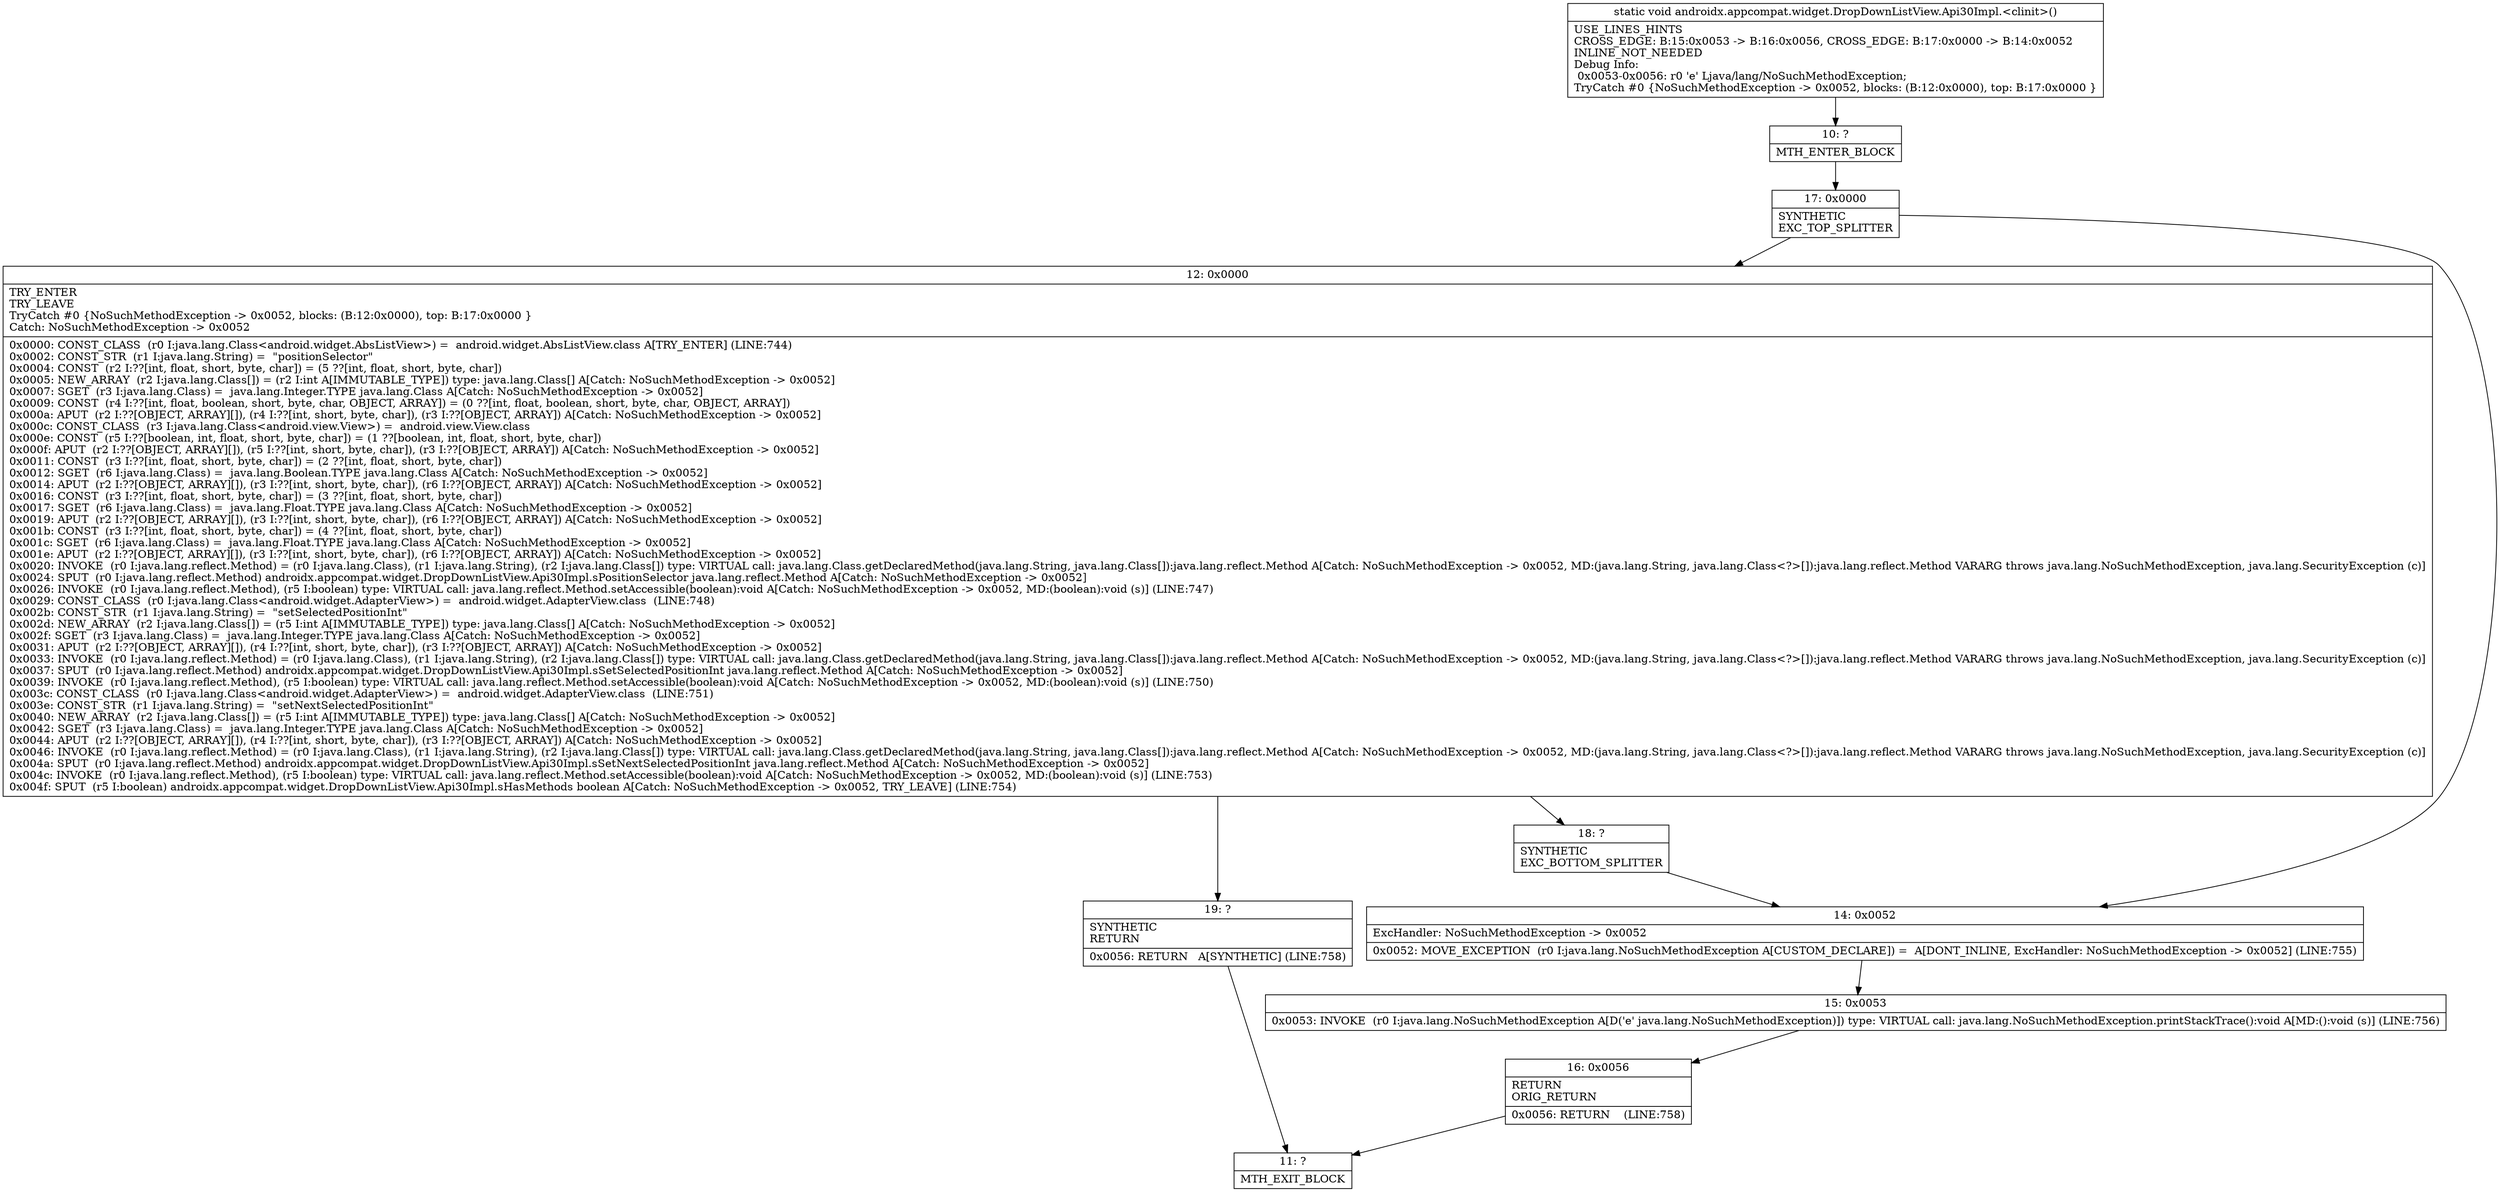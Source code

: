 digraph "CFG forandroidx.appcompat.widget.DropDownListView.Api30Impl.\<clinit\>()V" {
Node_10 [shape=record,label="{10\:\ ?|MTH_ENTER_BLOCK\l}"];
Node_17 [shape=record,label="{17\:\ 0x0000|SYNTHETIC\lEXC_TOP_SPLITTER\l}"];
Node_12 [shape=record,label="{12\:\ 0x0000|TRY_ENTER\lTRY_LEAVE\lTryCatch #0 \{NoSuchMethodException \-\> 0x0052, blocks: (B:12:0x0000), top: B:17:0x0000 \}\lCatch: NoSuchMethodException \-\> 0x0052\l|0x0000: CONST_CLASS  (r0 I:java.lang.Class\<android.widget.AbsListView\>) =  android.widget.AbsListView.class A[TRY_ENTER] (LINE:744)\l0x0002: CONST_STR  (r1 I:java.lang.String) =  \"positionSelector\" \l0x0004: CONST  (r2 I:??[int, float, short, byte, char]) = (5 ??[int, float, short, byte, char]) \l0x0005: NEW_ARRAY  (r2 I:java.lang.Class[]) = (r2 I:int A[IMMUTABLE_TYPE]) type: java.lang.Class[] A[Catch: NoSuchMethodException \-\> 0x0052]\l0x0007: SGET  (r3 I:java.lang.Class) =  java.lang.Integer.TYPE java.lang.Class A[Catch: NoSuchMethodException \-\> 0x0052]\l0x0009: CONST  (r4 I:??[int, float, boolean, short, byte, char, OBJECT, ARRAY]) = (0 ??[int, float, boolean, short, byte, char, OBJECT, ARRAY]) \l0x000a: APUT  (r2 I:??[OBJECT, ARRAY][]), (r4 I:??[int, short, byte, char]), (r3 I:??[OBJECT, ARRAY]) A[Catch: NoSuchMethodException \-\> 0x0052]\l0x000c: CONST_CLASS  (r3 I:java.lang.Class\<android.view.View\>) =  android.view.View.class \l0x000e: CONST  (r5 I:??[boolean, int, float, short, byte, char]) = (1 ??[boolean, int, float, short, byte, char]) \l0x000f: APUT  (r2 I:??[OBJECT, ARRAY][]), (r5 I:??[int, short, byte, char]), (r3 I:??[OBJECT, ARRAY]) A[Catch: NoSuchMethodException \-\> 0x0052]\l0x0011: CONST  (r3 I:??[int, float, short, byte, char]) = (2 ??[int, float, short, byte, char]) \l0x0012: SGET  (r6 I:java.lang.Class) =  java.lang.Boolean.TYPE java.lang.Class A[Catch: NoSuchMethodException \-\> 0x0052]\l0x0014: APUT  (r2 I:??[OBJECT, ARRAY][]), (r3 I:??[int, short, byte, char]), (r6 I:??[OBJECT, ARRAY]) A[Catch: NoSuchMethodException \-\> 0x0052]\l0x0016: CONST  (r3 I:??[int, float, short, byte, char]) = (3 ??[int, float, short, byte, char]) \l0x0017: SGET  (r6 I:java.lang.Class) =  java.lang.Float.TYPE java.lang.Class A[Catch: NoSuchMethodException \-\> 0x0052]\l0x0019: APUT  (r2 I:??[OBJECT, ARRAY][]), (r3 I:??[int, short, byte, char]), (r6 I:??[OBJECT, ARRAY]) A[Catch: NoSuchMethodException \-\> 0x0052]\l0x001b: CONST  (r3 I:??[int, float, short, byte, char]) = (4 ??[int, float, short, byte, char]) \l0x001c: SGET  (r6 I:java.lang.Class) =  java.lang.Float.TYPE java.lang.Class A[Catch: NoSuchMethodException \-\> 0x0052]\l0x001e: APUT  (r2 I:??[OBJECT, ARRAY][]), (r3 I:??[int, short, byte, char]), (r6 I:??[OBJECT, ARRAY]) A[Catch: NoSuchMethodException \-\> 0x0052]\l0x0020: INVOKE  (r0 I:java.lang.reflect.Method) = (r0 I:java.lang.Class), (r1 I:java.lang.String), (r2 I:java.lang.Class[]) type: VIRTUAL call: java.lang.Class.getDeclaredMethod(java.lang.String, java.lang.Class[]):java.lang.reflect.Method A[Catch: NoSuchMethodException \-\> 0x0052, MD:(java.lang.String, java.lang.Class\<?\>[]):java.lang.reflect.Method VARARG throws java.lang.NoSuchMethodException, java.lang.SecurityException (c)]\l0x0024: SPUT  (r0 I:java.lang.reflect.Method) androidx.appcompat.widget.DropDownListView.Api30Impl.sPositionSelector java.lang.reflect.Method A[Catch: NoSuchMethodException \-\> 0x0052]\l0x0026: INVOKE  (r0 I:java.lang.reflect.Method), (r5 I:boolean) type: VIRTUAL call: java.lang.reflect.Method.setAccessible(boolean):void A[Catch: NoSuchMethodException \-\> 0x0052, MD:(boolean):void (s)] (LINE:747)\l0x0029: CONST_CLASS  (r0 I:java.lang.Class\<android.widget.AdapterView\>) =  android.widget.AdapterView.class  (LINE:748)\l0x002b: CONST_STR  (r1 I:java.lang.String) =  \"setSelectedPositionInt\" \l0x002d: NEW_ARRAY  (r2 I:java.lang.Class[]) = (r5 I:int A[IMMUTABLE_TYPE]) type: java.lang.Class[] A[Catch: NoSuchMethodException \-\> 0x0052]\l0x002f: SGET  (r3 I:java.lang.Class) =  java.lang.Integer.TYPE java.lang.Class A[Catch: NoSuchMethodException \-\> 0x0052]\l0x0031: APUT  (r2 I:??[OBJECT, ARRAY][]), (r4 I:??[int, short, byte, char]), (r3 I:??[OBJECT, ARRAY]) A[Catch: NoSuchMethodException \-\> 0x0052]\l0x0033: INVOKE  (r0 I:java.lang.reflect.Method) = (r0 I:java.lang.Class), (r1 I:java.lang.String), (r2 I:java.lang.Class[]) type: VIRTUAL call: java.lang.Class.getDeclaredMethod(java.lang.String, java.lang.Class[]):java.lang.reflect.Method A[Catch: NoSuchMethodException \-\> 0x0052, MD:(java.lang.String, java.lang.Class\<?\>[]):java.lang.reflect.Method VARARG throws java.lang.NoSuchMethodException, java.lang.SecurityException (c)]\l0x0037: SPUT  (r0 I:java.lang.reflect.Method) androidx.appcompat.widget.DropDownListView.Api30Impl.sSetSelectedPositionInt java.lang.reflect.Method A[Catch: NoSuchMethodException \-\> 0x0052]\l0x0039: INVOKE  (r0 I:java.lang.reflect.Method), (r5 I:boolean) type: VIRTUAL call: java.lang.reflect.Method.setAccessible(boolean):void A[Catch: NoSuchMethodException \-\> 0x0052, MD:(boolean):void (s)] (LINE:750)\l0x003c: CONST_CLASS  (r0 I:java.lang.Class\<android.widget.AdapterView\>) =  android.widget.AdapterView.class  (LINE:751)\l0x003e: CONST_STR  (r1 I:java.lang.String) =  \"setNextSelectedPositionInt\" \l0x0040: NEW_ARRAY  (r2 I:java.lang.Class[]) = (r5 I:int A[IMMUTABLE_TYPE]) type: java.lang.Class[] A[Catch: NoSuchMethodException \-\> 0x0052]\l0x0042: SGET  (r3 I:java.lang.Class) =  java.lang.Integer.TYPE java.lang.Class A[Catch: NoSuchMethodException \-\> 0x0052]\l0x0044: APUT  (r2 I:??[OBJECT, ARRAY][]), (r4 I:??[int, short, byte, char]), (r3 I:??[OBJECT, ARRAY]) A[Catch: NoSuchMethodException \-\> 0x0052]\l0x0046: INVOKE  (r0 I:java.lang.reflect.Method) = (r0 I:java.lang.Class), (r1 I:java.lang.String), (r2 I:java.lang.Class[]) type: VIRTUAL call: java.lang.Class.getDeclaredMethod(java.lang.String, java.lang.Class[]):java.lang.reflect.Method A[Catch: NoSuchMethodException \-\> 0x0052, MD:(java.lang.String, java.lang.Class\<?\>[]):java.lang.reflect.Method VARARG throws java.lang.NoSuchMethodException, java.lang.SecurityException (c)]\l0x004a: SPUT  (r0 I:java.lang.reflect.Method) androidx.appcompat.widget.DropDownListView.Api30Impl.sSetNextSelectedPositionInt java.lang.reflect.Method A[Catch: NoSuchMethodException \-\> 0x0052]\l0x004c: INVOKE  (r0 I:java.lang.reflect.Method), (r5 I:boolean) type: VIRTUAL call: java.lang.reflect.Method.setAccessible(boolean):void A[Catch: NoSuchMethodException \-\> 0x0052, MD:(boolean):void (s)] (LINE:753)\l0x004f: SPUT  (r5 I:boolean) androidx.appcompat.widget.DropDownListView.Api30Impl.sHasMethods boolean A[Catch: NoSuchMethodException \-\> 0x0052, TRY_LEAVE] (LINE:754)\l}"];
Node_18 [shape=record,label="{18\:\ ?|SYNTHETIC\lEXC_BOTTOM_SPLITTER\l}"];
Node_19 [shape=record,label="{19\:\ ?|SYNTHETIC\lRETURN\l|0x0056: RETURN   A[SYNTHETIC] (LINE:758)\l}"];
Node_11 [shape=record,label="{11\:\ ?|MTH_EXIT_BLOCK\l}"];
Node_14 [shape=record,label="{14\:\ 0x0052|ExcHandler: NoSuchMethodException \-\> 0x0052\l|0x0052: MOVE_EXCEPTION  (r0 I:java.lang.NoSuchMethodException A[CUSTOM_DECLARE]) =  A[DONT_INLINE, ExcHandler: NoSuchMethodException \-\> 0x0052] (LINE:755)\l}"];
Node_15 [shape=record,label="{15\:\ 0x0053|0x0053: INVOKE  (r0 I:java.lang.NoSuchMethodException A[D('e' java.lang.NoSuchMethodException)]) type: VIRTUAL call: java.lang.NoSuchMethodException.printStackTrace():void A[MD:():void (s)] (LINE:756)\l}"];
Node_16 [shape=record,label="{16\:\ 0x0056|RETURN\lORIG_RETURN\l|0x0056: RETURN    (LINE:758)\l}"];
MethodNode[shape=record,label="{static void androidx.appcompat.widget.DropDownListView.Api30Impl.\<clinit\>()  | USE_LINES_HINTS\lCROSS_EDGE: B:15:0x0053 \-\> B:16:0x0056, CROSS_EDGE: B:17:0x0000 \-\> B:14:0x0052\lINLINE_NOT_NEEDED\lDebug Info:\l  0x0053\-0x0056: r0 'e' Ljava\/lang\/NoSuchMethodException;\lTryCatch #0 \{NoSuchMethodException \-\> 0x0052, blocks: (B:12:0x0000), top: B:17:0x0000 \}\l}"];
MethodNode -> Node_10;Node_10 -> Node_17;
Node_17 -> Node_12;
Node_17 -> Node_14;
Node_12 -> Node_18;
Node_12 -> Node_19;
Node_18 -> Node_14;
Node_19 -> Node_11;
Node_14 -> Node_15;
Node_15 -> Node_16;
Node_16 -> Node_11;
}

